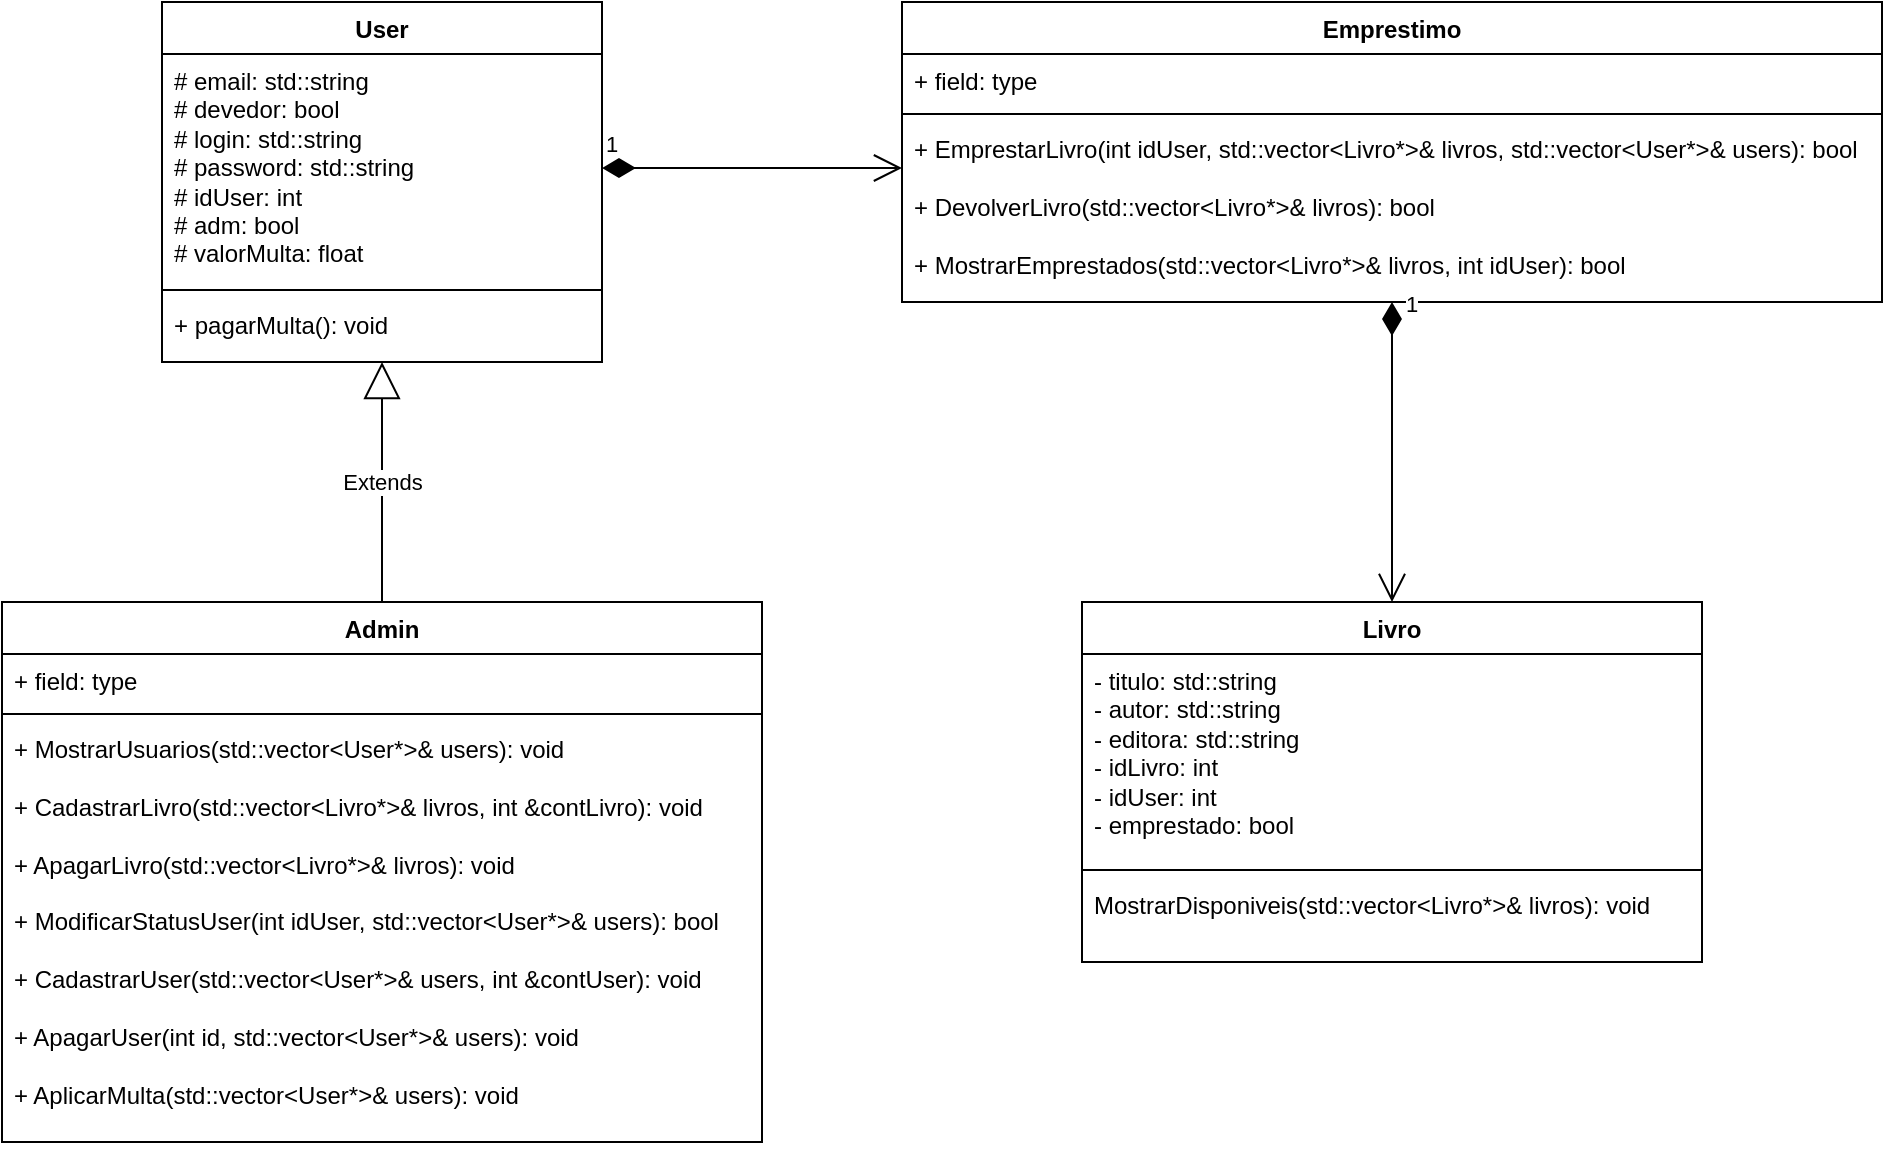 <mxfile version="24.6.4" type="github">
  <diagram name="Página-1" id="rLlNUUCOqg_Sj7feS5kz">
    <mxGraphModel dx="1173" dy="613" grid="1" gridSize="10" guides="1" tooltips="1" connect="1" arrows="1" fold="1" page="1" pageScale="1" pageWidth="1169" pageHeight="827" math="0" shadow="0">
      <root>
        <mxCell id="0" />
        <mxCell id="1" parent="0" />
        <mxCell id="mNO1i_Qo8OElej0-fojG-49" value="Livro" style="swimlane;fontStyle=1;align=center;verticalAlign=top;childLayout=stackLayout;horizontal=1;startSize=26;horizontalStack=0;resizeParent=1;resizeParentMax=0;resizeLast=0;collapsible=1;marginBottom=0;whiteSpace=wrap;html=1;" parent="1" vertex="1">
          <mxGeometry x="560" y="380" width="310" height="180" as="geometry" />
        </mxCell>
        <mxCell id="mNO1i_Qo8OElej0-fojG-50" value="- titulo: std::string&lt;div&gt;- autor: std::string&lt;/div&gt;&lt;div&gt;- editora: std::string&lt;/div&gt;&lt;div&gt;- idLivro: int&lt;/div&gt;&lt;div&gt;- idUser: int&lt;/div&gt;&lt;div&gt;- emprestado: bool&lt;/div&gt;" style="text;strokeColor=none;fillColor=none;align=left;verticalAlign=top;spacingLeft=4;spacingRight=4;overflow=hidden;rotatable=0;points=[[0,0.5],[1,0.5]];portConstraint=eastwest;whiteSpace=wrap;html=1;" parent="mNO1i_Qo8OElej0-fojG-49" vertex="1">
          <mxGeometry y="26" width="310" height="104" as="geometry" />
        </mxCell>
        <mxCell id="mNO1i_Qo8OElej0-fojG-51" value="" style="line;strokeWidth=1;fillColor=none;align=left;verticalAlign=middle;spacingTop=-1;spacingLeft=3;spacingRight=3;rotatable=0;labelPosition=right;points=[];portConstraint=eastwest;strokeColor=inherit;" parent="mNO1i_Qo8OElej0-fojG-49" vertex="1">
          <mxGeometry y="130" width="310" height="8" as="geometry" />
        </mxCell>
        <mxCell id="mNO1i_Qo8OElej0-fojG-52" value="MostrarDisponiveis(std::vector&amp;lt;Livro*&amp;gt;&amp;amp; livros): void" style="text;strokeColor=none;fillColor=none;align=left;verticalAlign=top;spacingLeft=4;spacingRight=4;overflow=hidden;rotatable=0;points=[[0,0.5],[1,0.5]];portConstraint=eastwest;whiteSpace=wrap;html=1;" parent="mNO1i_Qo8OElej0-fojG-49" vertex="1">
          <mxGeometry y="138" width="310" height="42" as="geometry" />
        </mxCell>
        <mxCell id="mNO1i_Qo8OElej0-fojG-60" value="Admin" style="swimlane;fontStyle=1;align=center;verticalAlign=top;childLayout=stackLayout;horizontal=1;startSize=26;horizontalStack=0;resizeParent=1;resizeParentMax=0;resizeLast=0;collapsible=1;marginBottom=0;whiteSpace=wrap;html=1;" parent="1" vertex="1">
          <mxGeometry x="20" y="380" width="380" height="270" as="geometry" />
        </mxCell>
        <mxCell id="mNO1i_Qo8OElej0-fojG-61" value="+ field: type" style="text;strokeColor=none;fillColor=none;align=left;verticalAlign=top;spacingLeft=4;spacingRight=4;overflow=hidden;rotatable=0;points=[[0,0.5],[1,0.5]];portConstraint=eastwest;whiteSpace=wrap;html=1;" parent="mNO1i_Qo8OElej0-fojG-60" vertex="1">
          <mxGeometry y="26" width="380" height="26" as="geometry" />
        </mxCell>
        <mxCell id="mNO1i_Qo8OElej0-fojG-62" value="" style="line;strokeWidth=1;fillColor=none;align=left;verticalAlign=middle;spacingTop=-1;spacingLeft=3;spacingRight=3;rotatable=0;labelPosition=right;points=[];portConstraint=eastwest;strokeColor=inherit;" parent="mNO1i_Qo8OElej0-fojG-60" vertex="1">
          <mxGeometry y="52" width="380" height="8" as="geometry" />
        </mxCell>
        <mxCell id="mNO1i_Qo8OElej0-fojG-63" value="&lt;div&gt;+ MostrarUsuarios(std::vector&amp;lt;User*&amp;gt;&amp;amp; users): void&lt;/div&gt;&lt;div&gt;&lt;br&gt;&lt;/div&gt;&lt;div&gt;+ CadastrarLivro(std::vector&amp;lt;Livro*&amp;gt;&amp;amp; livros, int &amp;amp;contLivro): void&lt;/div&gt;&lt;div&gt;&lt;br&gt;&lt;/div&gt;&lt;div&gt;+ ApagarLivro(std::vector&amp;lt;Livro*&amp;gt;&amp;amp; livros): void&lt;/div&gt;&lt;div&gt;&lt;br&gt;&lt;/div&gt;&lt;div&gt;+ ModificarStatusUser(int idUser, std::vector&amp;lt;User*&amp;gt;&amp;amp; users): bool&lt;/div&gt;&lt;div&gt;&lt;br&gt;&lt;/div&gt;&lt;div&gt;+ CadastrarUser(std::vector&amp;lt;User*&amp;gt;&amp;amp; users, int &amp;amp;contUser): void&lt;/div&gt;&lt;div&gt;&lt;br&gt;&lt;/div&gt;&lt;div&gt;+ ApagarUser(int id, std::vector&amp;lt;User*&amp;gt;&amp;amp; users): void&lt;/div&gt;&lt;div&gt;&lt;br&gt;&lt;/div&gt;&lt;div&gt;+ AplicarMulta(std::vector&amp;lt;User*&amp;gt;&amp;amp; users): void&lt;/div&gt;" style="text;strokeColor=none;fillColor=none;align=left;verticalAlign=top;spacingLeft=4;spacingRight=4;overflow=hidden;rotatable=0;points=[[0,0.5],[1,0.5]];portConstraint=eastwest;whiteSpace=wrap;html=1;" parent="mNO1i_Qo8OElej0-fojG-60" vertex="1">
          <mxGeometry y="60" width="380" height="210" as="geometry" />
        </mxCell>
        <mxCell id="mNO1i_Qo8OElej0-fojG-64" value="User" style="swimlane;fontStyle=1;align=center;verticalAlign=top;childLayout=stackLayout;horizontal=1;startSize=26;horizontalStack=0;resizeParent=1;resizeParentMax=0;resizeLast=0;collapsible=1;marginBottom=0;whiteSpace=wrap;html=1;" parent="1" vertex="1">
          <mxGeometry x="100" y="80" width="220" height="180" as="geometry" />
        </mxCell>
        <mxCell id="mNO1i_Qo8OElej0-fojG-65" value="# email: std::string&lt;div&gt;# devedor: bool&lt;/div&gt;&lt;div&gt;# login: std::string&lt;/div&gt;&lt;div&gt;# password: std::string&lt;/div&gt;&lt;div&gt;# idUser: int&lt;/div&gt;&lt;div&gt;# adm: bool&lt;/div&gt;&lt;div&gt;# valorMulta: float&lt;/div&gt;" style="text;strokeColor=none;fillColor=none;align=left;verticalAlign=top;spacingLeft=4;spacingRight=4;overflow=hidden;rotatable=0;points=[[0,0.5],[1,0.5]];portConstraint=eastwest;whiteSpace=wrap;html=1;" parent="mNO1i_Qo8OElej0-fojG-64" vertex="1">
          <mxGeometry y="26" width="220" height="114" as="geometry" />
        </mxCell>
        <mxCell id="mNO1i_Qo8OElej0-fojG-66" value="" style="line;strokeWidth=1;fillColor=none;align=left;verticalAlign=middle;spacingTop=-1;spacingLeft=3;spacingRight=3;rotatable=0;labelPosition=right;points=[];portConstraint=eastwest;strokeColor=inherit;" parent="mNO1i_Qo8OElej0-fojG-64" vertex="1">
          <mxGeometry y="140" width="220" height="8" as="geometry" />
        </mxCell>
        <mxCell id="mNO1i_Qo8OElej0-fojG-67" value="+ pagarMulta(): void" style="text;strokeColor=none;fillColor=none;align=left;verticalAlign=top;spacingLeft=4;spacingRight=4;overflow=hidden;rotatable=0;points=[[0,0.5],[1,0.5]];portConstraint=eastwest;whiteSpace=wrap;html=1;" parent="mNO1i_Qo8OElej0-fojG-64" vertex="1">
          <mxGeometry y="148" width="220" height="32" as="geometry" />
        </mxCell>
        <mxCell id="uk3wrW6KkSueTlHBhtDy-1" value="Emprestimo" style="swimlane;fontStyle=1;align=center;verticalAlign=top;childLayout=stackLayout;horizontal=1;startSize=26;horizontalStack=0;resizeParent=1;resizeParentMax=0;resizeLast=0;collapsible=1;marginBottom=0;whiteSpace=wrap;html=1;" parent="1" vertex="1">
          <mxGeometry x="470" y="80" width="490" height="150" as="geometry" />
        </mxCell>
        <mxCell id="uk3wrW6KkSueTlHBhtDy-2" value="+ field: type" style="text;strokeColor=none;fillColor=none;align=left;verticalAlign=top;spacingLeft=4;spacingRight=4;overflow=hidden;rotatable=0;points=[[0,0.5],[1,0.5]];portConstraint=eastwest;whiteSpace=wrap;html=1;" parent="uk3wrW6KkSueTlHBhtDy-1" vertex="1">
          <mxGeometry y="26" width="490" height="26" as="geometry" />
        </mxCell>
        <mxCell id="uk3wrW6KkSueTlHBhtDy-3" value="" style="line;strokeWidth=1;fillColor=none;align=left;verticalAlign=middle;spacingTop=-1;spacingLeft=3;spacingRight=3;rotatable=0;labelPosition=right;points=[];portConstraint=eastwest;strokeColor=inherit;" parent="uk3wrW6KkSueTlHBhtDy-1" vertex="1">
          <mxGeometry y="52" width="490" height="8" as="geometry" />
        </mxCell>
        <mxCell id="uk3wrW6KkSueTlHBhtDy-4" value="&lt;div&gt;+ EmprestarLivro(int idUser, std::vector&amp;lt;Livro*&amp;gt;&amp;amp; livros, std::vector&amp;lt;User*&amp;gt;&amp;amp; users): bool&lt;/div&gt;&lt;div&gt;&lt;br&gt;&lt;/div&gt;&lt;div&gt;+ DevolverLivro(std::vector&amp;lt;Livro*&amp;gt;&amp;amp; livros): bool&lt;/div&gt;&lt;div&gt;&lt;br&gt;&lt;/div&gt;&lt;div&gt;+ MostrarEmprestados(std::vector&amp;lt;Livro*&amp;gt;&amp;amp; livros, int idUser): bool&lt;/div&gt;" style="text;strokeColor=none;fillColor=none;align=left;verticalAlign=top;spacingLeft=4;spacingRight=4;overflow=hidden;rotatable=0;points=[[0,0.5],[1,0.5]];portConstraint=eastwest;whiteSpace=wrap;html=1;" parent="uk3wrW6KkSueTlHBhtDy-1" vertex="1">
          <mxGeometry y="60" width="490" height="90" as="geometry" />
        </mxCell>
        <mxCell id="uk3wrW6KkSueTlHBhtDy-5" value="Extends" style="endArrow=block;endSize=16;endFill=0;html=1;rounded=0;exitX=0.5;exitY=0;exitDx=0;exitDy=0;" parent="1" source="mNO1i_Qo8OElej0-fojG-60" target="mNO1i_Qo8OElej0-fojG-67" edge="1">
          <mxGeometry width="160" relative="1" as="geometry">
            <mxPoint x="210" y="240" as="sourcePoint" />
            <mxPoint x="240" y="260" as="targetPoint" />
          </mxGeometry>
        </mxCell>
        <mxCell id="jS3zx24gVX1XOa7q9rJI-1" value="1" style="endArrow=open;html=1;endSize=12;startArrow=diamondThin;startSize=14;startFill=1;edgeStyle=orthogonalEdgeStyle;align=left;verticalAlign=bottom;rounded=0;exitX=1;exitY=0.5;exitDx=0;exitDy=0;" edge="1" parent="1" source="mNO1i_Qo8OElej0-fojG-65">
          <mxGeometry x="-1" y="3" relative="1" as="geometry">
            <mxPoint x="330" y="310" as="sourcePoint" />
            <mxPoint x="470" y="163" as="targetPoint" />
          </mxGeometry>
        </mxCell>
        <mxCell id="jS3zx24gVX1XOa7q9rJI-2" value="1" style="endArrow=open;html=1;endSize=12;startArrow=diamondThin;startSize=14;startFill=1;edgeStyle=orthogonalEdgeStyle;align=left;verticalAlign=bottom;rounded=0;entryX=0.5;entryY=0;entryDx=0;entryDy=0;" edge="1" parent="1" source="uk3wrW6KkSueTlHBhtDy-4" target="mNO1i_Qo8OElej0-fojG-49">
          <mxGeometry x="-0.867" y="5" relative="1" as="geometry">
            <mxPoint x="690" y="250" as="sourcePoint" />
            <mxPoint x="860" y="340" as="targetPoint" />
            <Array as="points">
              <mxPoint x="715" y="290" />
              <mxPoint x="715" y="290" />
            </Array>
            <mxPoint as="offset" />
          </mxGeometry>
        </mxCell>
      </root>
    </mxGraphModel>
  </diagram>
</mxfile>
